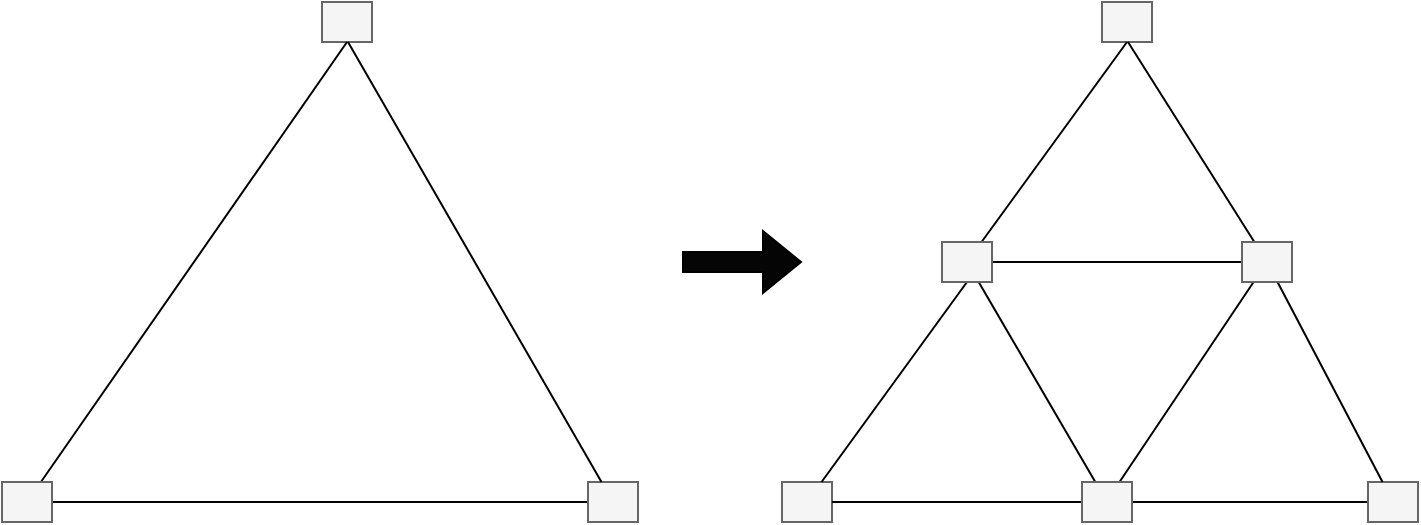 <mxfile version="21.2.3" type="github">
  <diagram name="Page-1" id="ASHN5kvu7dUaBPQsgdHg">
    <mxGraphModel dx="964" dy="1137" grid="1" gridSize="10" guides="1" tooltips="1" connect="1" arrows="1" fold="1" page="1" pageScale="1" pageWidth="850" pageHeight="1100" math="0" shadow="0">
      <root>
        <mxCell id="0" />
        <mxCell id="1" parent="0" />
        <mxCell id="qV4hsiMZX2iVX2Iq9v10-1" value="" style="rounded=0;whiteSpace=wrap;html=1;fillColor=#f5f5f5;fontColor=#333333;strokeColor=#666666;" vertex="1" parent="1">
          <mxGeometry x="280" y="280" width="25" height="20" as="geometry" />
        </mxCell>
        <mxCell id="qV4hsiMZX2iVX2Iq9v10-5" style="rounded=0;orthogonalLoop=1;jettySize=auto;html=1;endArrow=none;endFill=0;" edge="1" parent="1" source="qV4hsiMZX2iVX2Iq9v10-2" target="qV4hsiMZX2iVX2Iq9v10-3">
          <mxGeometry relative="1" as="geometry" />
        </mxCell>
        <mxCell id="qV4hsiMZX2iVX2Iq9v10-6" style="rounded=0;orthogonalLoop=1;jettySize=auto;html=1;endArrow=none;endFill=0;entryX=0.5;entryY=1;entryDx=0;entryDy=0;" edge="1" parent="1" source="qV4hsiMZX2iVX2Iq9v10-2" target="qV4hsiMZX2iVX2Iq9v10-1">
          <mxGeometry relative="1" as="geometry">
            <mxPoint x="320" y="310" as="targetPoint" />
          </mxGeometry>
        </mxCell>
        <mxCell id="qV4hsiMZX2iVX2Iq9v10-2" value="" style="rounded=0;whiteSpace=wrap;html=1;fillColor=#f5f5f5;fontColor=#333333;strokeColor=#666666;" vertex="1" parent="1">
          <mxGeometry x="120" y="520" width="25" height="20" as="geometry" />
        </mxCell>
        <mxCell id="qV4hsiMZX2iVX2Iq9v10-3" value="" style="rounded=0;whiteSpace=wrap;html=1;fillColor=#f5f5f5;fontColor=#333333;strokeColor=#666666;" vertex="1" parent="1">
          <mxGeometry x="413" y="520" width="25" height="20" as="geometry" />
        </mxCell>
        <mxCell id="qV4hsiMZX2iVX2Iq9v10-4" value="" style="endArrow=none;html=1;rounded=0;" edge="1" parent="1" target="qV4hsiMZX2iVX2Iq9v10-3">
          <mxGeometry width="50" height="50" relative="1" as="geometry">
            <mxPoint x="293" y="300" as="sourcePoint" />
            <mxPoint x="410" y="560" as="targetPoint" />
          </mxGeometry>
        </mxCell>
        <mxCell id="qV4hsiMZX2iVX2Iq9v10-9" value="" style="shape=flexArrow;endArrow=classic;html=1;rounded=0;fillColor=#050505;" edge="1" parent="1">
          <mxGeometry width="50" height="50" relative="1" as="geometry">
            <mxPoint x="460" y="410" as="sourcePoint" />
            <mxPoint x="520" y="410" as="targetPoint" />
          </mxGeometry>
        </mxCell>
        <mxCell id="qV4hsiMZX2iVX2Iq9v10-10" value="" style="rounded=0;whiteSpace=wrap;html=1;fillColor=#f5f5f5;fontColor=#333333;strokeColor=#666666;" vertex="1" parent="1">
          <mxGeometry x="670" y="280" width="25" height="20" as="geometry" />
        </mxCell>
        <mxCell id="qV4hsiMZX2iVX2Iq9v10-11" style="rounded=0;orthogonalLoop=1;jettySize=auto;html=1;endArrow=none;endFill=0;" edge="1" parent="1" source="qV4hsiMZX2iVX2Iq9v10-20" target="qV4hsiMZX2iVX2Iq9v10-14">
          <mxGeometry relative="1" as="geometry" />
        </mxCell>
        <mxCell id="qV4hsiMZX2iVX2Iq9v10-12" style="rounded=0;orthogonalLoop=1;jettySize=auto;html=1;endArrow=none;endFill=0;entryX=0.5;entryY=1;entryDx=0;entryDy=0;" edge="1" parent="1" source="qV4hsiMZX2iVX2Iq9v10-16" target="qV4hsiMZX2iVX2Iq9v10-10">
          <mxGeometry relative="1" as="geometry">
            <mxPoint x="710" y="310" as="targetPoint" />
          </mxGeometry>
        </mxCell>
        <mxCell id="qV4hsiMZX2iVX2Iq9v10-13" value="" style="rounded=0;whiteSpace=wrap;html=1;fillColor=#f5f5f5;fontColor=#333333;strokeColor=#666666;" vertex="1" parent="1">
          <mxGeometry x="510" y="520" width="25" height="20" as="geometry" />
        </mxCell>
        <mxCell id="qV4hsiMZX2iVX2Iq9v10-14" value="" style="rounded=0;whiteSpace=wrap;html=1;fillColor=#f5f5f5;fontColor=#333333;strokeColor=#666666;" vertex="1" parent="1">
          <mxGeometry x="803" y="520" width="25" height="20" as="geometry" />
        </mxCell>
        <mxCell id="qV4hsiMZX2iVX2Iq9v10-15" value="" style="endArrow=none;html=1;rounded=0;" edge="1" parent="1" target="qV4hsiMZX2iVX2Iq9v10-14" source="qV4hsiMZX2iVX2Iq9v10-18">
          <mxGeometry width="50" height="50" relative="1" as="geometry">
            <mxPoint x="683" y="300" as="sourcePoint" />
            <mxPoint x="800" y="560" as="targetPoint" />
          </mxGeometry>
        </mxCell>
        <mxCell id="qV4hsiMZX2iVX2Iq9v10-17" value="" style="rounded=0;orthogonalLoop=1;jettySize=auto;html=1;endArrow=none;endFill=0;entryX=0.5;entryY=1;entryDx=0;entryDy=0;" edge="1" parent="1" source="qV4hsiMZX2iVX2Iq9v10-13" target="qV4hsiMZX2iVX2Iq9v10-16">
          <mxGeometry relative="1" as="geometry">
            <mxPoint x="683" y="300" as="targetPoint" />
            <mxPoint x="529" y="520" as="sourcePoint" />
          </mxGeometry>
        </mxCell>
        <mxCell id="qV4hsiMZX2iVX2Iq9v10-22" style="rounded=0;orthogonalLoop=1;jettySize=auto;html=1;entryX=0;entryY=0.5;entryDx=0;entryDy=0;endArrow=none;endFill=0;" edge="1" parent="1" source="qV4hsiMZX2iVX2Iq9v10-16" target="qV4hsiMZX2iVX2Iq9v10-18">
          <mxGeometry relative="1" as="geometry" />
        </mxCell>
        <mxCell id="qV4hsiMZX2iVX2Iq9v10-23" style="edgeStyle=none;shape=connector;rounded=0;orthogonalLoop=1;jettySize=auto;html=1;labelBackgroundColor=default;strokeColor=default;fontFamily=Helvetica;fontSize=11;fontColor=default;endArrow=none;endFill=0;" edge="1" parent="1" source="qV4hsiMZX2iVX2Iq9v10-16" target="qV4hsiMZX2iVX2Iq9v10-20">
          <mxGeometry relative="1" as="geometry" />
        </mxCell>
        <mxCell id="qV4hsiMZX2iVX2Iq9v10-16" value="" style="rounded=0;whiteSpace=wrap;html=1;fillColor=#f5f5f5;fontColor=#333333;strokeColor=#666666;" vertex="1" parent="1">
          <mxGeometry x="590" y="400" width="25" height="20" as="geometry" />
        </mxCell>
        <mxCell id="qV4hsiMZX2iVX2Iq9v10-19" value="" style="endArrow=none;html=1;rounded=0;" edge="1" parent="1" target="qV4hsiMZX2iVX2Iq9v10-18">
          <mxGeometry width="50" height="50" relative="1" as="geometry">
            <mxPoint x="683" y="300" as="sourcePoint" />
            <mxPoint x="810" y="520" as="targetPoint" />
          </mxGeometry>
        </mxCell>
        <mxCell id="qV4hsiMZX2iVX2Iq9v10-25" style="edgeStyle=none;shape=connector;rounded=0;orthogonalLoop=1;jettySize=auto;html=1;entryX=0.75;entryY=0;entryDx=0;entryDy=0;labelBackgroundColor=default;strokeColor=default;fontFamily=Helvetica;fontSize=11;fontColor=default;endArrow=none;endFill=0;" edge="1" parent="1" source="qV4hsiMZX2iVX2Iq9v10-18" target="qV4hsiMZX2iVX2Iq9v10-20">
          <mxGeometry relative="1" as="geometry" />
        </mxCell>
        <mxCell id="qV4hsiMZX2iVX2Iq9v10-18" value="" style="rounded=0;whiteSpace=wrap;html=1;fillColor=#f5f5f5;fontColor=#333333;strokeColor=#666666;" vertex="1" parent="1">
          <mxGeometry x="740" y="400" width="25" height="20" as="geometry" />
        </mxCell>
        <mxCell id="qV4hsiMZX2iVX2Iq9v10-21" value="" style="rounded=0;orthogonalLoop=1;jettySize=auto;html=1;endArrow=none;endFill=0;" edge="1" parent="1" source="qV4hsiMZX2iVX2Iq9v10-13" target="qV4hsiMZX2iVX2Iq9v10-20">
          <mxGeometry relative="1" as="geometry">
            <mxPoint x="535" y="530" as="sourcePoint" />
            <mxPoint x="803" y="530" as="targetPoint" />
          </mxGeometry>
        </mxCell>
        <mxCell id="qV4hsiMZX2iVX2Iq9v10-20" value="" style="rounded=0;whiteSpace=wrap;html=1;fillColor=#f5f5f5;fontColor=#333333;strokeColor=#666666;" vertex="1" parent="1">
          <mxGeometry x="660" y="520" width="25" height="20" as="geometry" />
        </mxCell>
      </root>
    </mxGraphModel>
  </diagram>
</mxfile>
